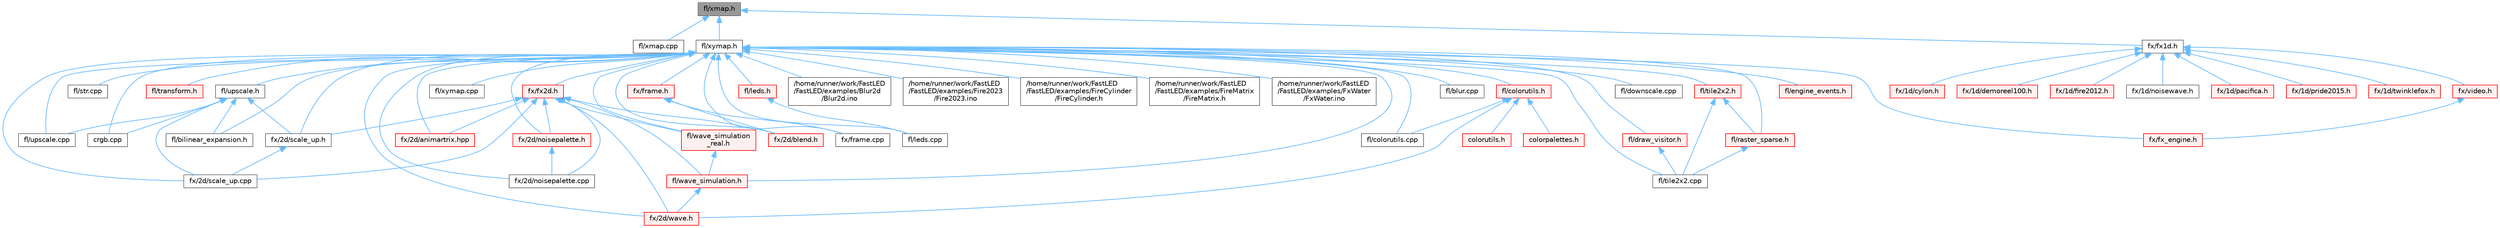 digraph "fl/xmap.h"
{
 // INTERACTIVE_SVG=YES
 // LATEX_PDF_SIZE
  bgcolor="transparent";
  edge [fontname=Helvetica,fontsize=10,labelfontname=Helvetica,labelfontsize=10];
  node [fontname=Helvetica,fontsize=10,shape=box,height=0.2,width=0.4];
  Node1 [id="Node000001",label="fl/xmap.h",height=0.2,width=0.4,color="gray40", fillcolor="grey60", style="filled", fontcolor="black",tooltip=" "];
  Node1 -> Node2 [id="edge1_Node000001_Node000002",dir="back",color="steelblue1",style="solid",tooltip=" "];
  Node2 [id="Node000002",label="fl/xmap.cpp",height=0.2,width=0.4,color="grey40", fillcolor="white", style="filled",URL="$db/db8/xmap_8cpp.html",tooltip=" "];
  Node1 -> Node3 [id="edge2_Node000001_Node000003",dir="back",color="steelblue1",style="solid",tooltip=" "];
  Node3 [id="Node000003",label="fl/xymap.h",height=0.2,width=0.4,color="grey40", fillcolor="white", style="filled",URL="$da/d61/xymap_8h.html",tooltip=" "];
  Node3 -> Node4 [id="edge3_Node000003_Node000004",dir="back",color="steelblue1",style="solid",tooltip=" "];
  Node4 [id="Node000004",label="/home/runner/work/FastLED\l/FastLED/examples/Blur2d\l/Blur2d.ino",height=0.2,width=0.4,color="grey40", fillcolor="white", style="filled",URL="$df/d42/_blur2d_8ino.html",tooltip=" "];
  Node3 -> Node5 [id="edge4_Node000003_Node000005",dir="back",color="steelblue1",style="solid",tooltip=" "];
  Node5 [id="Node000005",label="/home/runner/work/FastLED\l/FastLED/examples/Fire2023\l/Fire2023.ino",height=0.2,width=0.4,color="grey40", fillcolor="white", style="filled",URL="$d8/d2c/_fire2023_8ino.html",tooltip=" "];
  Node3 -> Node6 [id="edge5_Node000003_Node000006",dir="back",color="steelblue1",style="solid",tooltip=" "];
  Node6 [id="Node000006",label="/home/runner/work/FastLED\l/FastLED/examples/FireCylinder\l/FireCylinder.h",height=0.2,width=0.4,color="grey40", fillcolor="white", style="filled",URL="$d8/dd0/_fire_cylinder_8h.html",tooltip=" "];
  Node3 -> Node7 [id="edge6_Node000003_Node000007",dir="back",color="steelblue1",style="solid",tooltip=" "];
  Node7 [id="Node000007",label="/home/runner/work/FastLED\l/FastLED/examples/FireMatrix\l/FireMatrix.h",height=0.2,width=0.4,color="grey40", fillcolor="white", style="filled",URL="$d5/d88/_fire_matrix_8h.html",tooltip=" "];
  Node3 -> Node8 [id="edge7_Node000003_Node000008",dir="back",color="steelblue1",style="solid",tooltip=" "];
  Node8 [id="Node000008",label="/home/runner/work/FastLED\l/FastLED/examples/FxWater\l/FxWater.ino",height=0.2,width=0.4,color="grey40", fillcolor="white", style="filled",URL="$dd/d61/_fx_water_8ino.html",tooltip=" "];
  Node3 -> Node9 [id="edge8_Node000003_Node000009",dir="back",color="steelblue1",style="solid",tooltip=" "];
  Node9 [id="Node000009",label="crgb.cpp",height=0.2,width=0.4,color="grey40", fillcolor="white", style="filled",URL="$d0/de3/crgb_8cpp.html",tooltip="Utility functions for the red, green, and blue (RGB) pixel struct."];
  Node3 -> Node10 [id="edge9_Node000003_Node000010",dir="back",color="steelblue1",style="solid",tooltip=" "];
  Node10 [id="Node000010",label="fl/bilinear_expansion.h",height=0.2,width=0.4,color="grey40", fillcolor="white", style="filled",URL="$da/d34/bilinear__expansion_8h.html",tooltip="Demonstrates how to mix noise generation with color palettes on a 2D LED matrix."];
  Node3 -> Node11 [id="edge10_Node000003_Node000011",dir="back",color="steelblue1",style="solid",tooltip=" "];
  Node11 [id="Node000011",label="fl/blur.cpp",height=0.2,width=0.4,color="grey40", fillcolor="white", style="filled",URL="$de/dc8/blur_8cpp.html",tooltip=" "];
  Node3 -> Node12 [id="edge11_Node000003_Node000012",dir="back",color="steelblue1",style="solid",tooltip=" "];
  Node12 [id="Node000012",label="fl/colorutils.cpp",height=0.2,width=0.4,color="grey40", fillcolor="white", style="filled",URL="$da/d2d/colorutils_8cpp.html",tooltip="Misc utility functions for palettes, blending, and more."];
  Node3 -> Node13 [id="edge12_Node000003_Node000013",dir="back",color="steelblue1",style="solid",tooltip=" "];
  Node13 [id="Node000013",label="fl/colorutils.h",height=0.2,width=0.4,color="red", fillcolor="#FFF0F0", style="filled",URL="$d7/df9/fl_2colorutils_8h.html",tooltip="Utility functions for color fill, palettes, blending, and more."];
  Node13 -> Node14 [id="edge13_Node000013_Node000014",dir="back",color="steelblue1",style="solid",tooltip=" "];
  Node14 [id="Node000014",label="colorpalettes.h",height=0.2,width=0.4,color="red", fillcolor="#FFF0F0", style="filled",URL="$dc/dcc/colorpalettes_8h.html",tooltip="Declarations for the predefined color palettes supplied by FastLED."];
  Node13 -> Node155 [id="edge14_Node000013_Node000155",dir="back",color="steelblue1",style="solid",tooltip=" "];
  Node155 [id="Node000155",label="colorutils.h",height=0.2,width=0.4,color="red", fillcolor="#FFF0F0", style="filled",URL="$d1/dfb/colorutils_8h.html",tooltip=" "];
  Node13 -> Node12 [id="edge15_Node000013_Node000012",dir="back",color="steelblue1",style="solid",tooltip=" "];
  Node13 -> Node147 [id="edge16_Node000013_Node000147",dir="back",color="steelblue1",style="solid",tooltip=" "];
  Node147 [id="Node000147",label="fx/2d/wave.h",height=0.2,width=0.4,color="red", fillcolor="#FFF0F0", style="filled",URL="$de/de9/src_2fx_22d_2wave_8h.html",tooltip=" "];
  Node3 -> Node162 [id="edge17_Node000003_Node000162",dir="back",color="steelblue1",style="solid",tooltip=" "];
  Node162 [id="Node000162",label="fl/downscale.cpp",height=0.2,width=0.4,color="grey40", fillcolor="white", style="filled",URL="$d8/df9/downscale_8cpp.html",tooltip=" "];
  Node3 -> Node158 [id="edge18_Node000003_Node000158",dir="back",color="steelblue1",style="solid",tooltip=" "];
  Node158 [id="Node000158",label="fl/draw_visitor.h",height=0.2,width=0.4,color="red", fillcolor="#FFF0F0", style="filled",URL="$d0/d4f/draw__visitor_8h.html",tooltip=" "];
  Node158 -> Node160 [id="edge19_Node000158_Node000160",dir="back",color="steelblue1",style="solid",tooltip=" "];
  Node160 [id="Node000160",label="fl/tile2x2.cpp",height=0.2,width=0.4,color="grey40", fillcolor="white", style="filled",URL="$db/d15/tile2x2_8cpp.html",tooltip=" "];
  Node3 -> Node163 [id="edge20_Node000003_Node000163",dir="back",color="steelblue1",style="solid",tooltip=" "];
  Node163 [id="Node000163",label="fl/engine_events.h",height=0.2,width=0.4,color="red", fillcolor="#FFF0F0", style="filled",URL="$db/dc0/engine__events_8h.html",tooltip=" "];
  Node3 -> Node174 [id="edge21_Node000003_Node000174",dir="back",color="steelblue1",style="solid",tooltip=" "];
  Node174 [id="Node000174",label="fl/leds.cpp",height=0.2,width=0.4,color="grey40", fillcolor="white", style="filled",URL="$d6/d78/leds_8cpp.html",tooltip=" "];
  Node3 -> Node175 [id="edge22_Node000003_Node000175",dir="back",color="steelblue1",style="solid",tooltip=" "];
  Node175 [id="Node000175",label="fl/leds.h",height=0.2,width=0.4,color="red", fillcolor="#FFF0F0", style="filled",URL="$da/d78/leds_8h.html",tooltip=" "];
  Node175 -> Node174 [id="edge23_Node000175_Node000174",dir="back",color="steelblue1",style="solid",tooltip=" "];
  Node3 -> Node183 [id="edge24_Node000003_Node000183",dir="back",color="steelblue1",style="solid",tooltip=" "];
  Node183 [id="Node000183",label="fl/raster_sparse.h",height=0.2,width=0.4,color="red", fillcolor="#FFF0F0", style="filled",URL="$d4/df9/raster__sparse_8h.html",tooltip=" "];
  Node183 -> Node160 [id="edge25_Node000183_Node000160",dir="back",color="steelblue1",style="solid",tooltip=" "];
  Node3 -> Node186 [id="edge26_Node000003_Node000186",dir="back",color="steelblue1",style="solid",tooltip=" "];
  Node186 [id="Node000186",label="fl/str.cpp",height=0.2,width=0.4,color="grey40", fillcolor="white", style="filled",URL="$d1/d1f/str_8cpp.html",tooltip=" "];
  Node3 -> Node160 [id="edge27_Node000003_Node000160",dir="back",color="steelblue1",style="solid",tooltip=" "];
  Node3 -> Node187 [id="edge28_Node000003_Node000187",dir="back",color="steelblue1",style="solid",tooltip=" "];
  Node187 [id="Node000187",label="fl/tile2x2.h",height=0.2,width=0.4,color="red", fillcolor="#FFF0F0", style="filled",URL="$d2/db4/tile2x2_8h.html",tooltip=" "];
  Node187 -> Node183 [id="edge29_Node000187_Node000183",dir="back",color="steelblue1",style="solid",tooltip=" "];
  Node187 -> Node160 [id="edge30_Node000187_Node000160",dir="back",color="steelblue1",style="solid",tooltip=" "];
  Node3 -> Node195 [id="edge31_Node000003_Node000195",dir="back",color="steelblue1",style="solid",tooltip=" "];
  Node195 [id="Node000195",label="fl/transform.h",height=0.2,width=0.4,color="red", fillcolor="#FFF0F0", style="filled",URL="$d2/d80/transform_8h.html",tooltip=" "];
  Node3 -> Node197 [id="edge32_Node000003_Node000197",dir="back",color="steelblue1",style="solid",tooltip=" "];
  Node197 [id="Node000197",label="fl/upscale.cpp",height=0.2,width=0.4,color="grey40", fillcolor="white", style="filled",URL="$d0/d4f/upscale_8cpp.html",tooltip=" "];
  Node3 -> Node198 [id="edge33_Node000003_Node000198",dir="back",color="steelblue1",style="solid",tooltip=" "];
  Node198 [id="Node000198",label="fl/upscale.h",height=0.2,width=0.4,color="grey40", fillcolor="white", style="filled",URL="$d6/d0c/upscale_8h.html",tooltip=" "];
  Node198 -> Node9 [id="edge34_Node000198_Node000009",dir="back",color="steelblue1",style="solid",tooltip=" "];
  Node198 -> Node10 [id="edge35_Node000198_Node000010",dir="back",color="steelblue1",style="solid",tooltip=" "];
  Node198 -> Node197 [id="edge36_Node000198_Node000197",dir="back",color="steelblue1",style="solid",tooltip=" "];
  Node198 -> Node130 [id="edge37_Node000198_Node000130",dir="back",color="steelblue1",style="solid",tooltip=" "];
  Node130 [id="Node000130",label="fx/2d/scale_up.cpp",height=0.2,width=0.4,color="grey40", fillcolor="white", style="filled",URL="$dc/d8c/scale__up_8cpp.html",tooltip=" "];
  Node198 -> Node199 [id="edge38_Node000198_Node000199",dir="back",color="steelblue1",style="solid",tooltip=" "];
  Node199 [id="Node000199",label="fx/2d/scale_up.h",height=0.2,width=0.4,color="grey40", fillcolor="white", style="filled",URL="$d2/d74/scale__up_8h.html",tooltip="Expands a grid using bilinear interpolation and scaling up."];
  Node199 -> Node130 [id="edge39_Node000199_Node000130",dir="back",color="steelblue1",style="solid",tooltip=" "];
  Node3 -> Node200 [id="edge40_Node000003_Node000200",dir="back",color="steelblue1",style="solid",tooltip=" "];
  Node200 [id="Node000200",label="fl/wave_simulation.h",height=0.2,width=0.4,color="red", fillcolor="#FFF0F0", style="filled",URL="$dc/d36/wave__simulation_8h.html",tooltip=" "];
  Node200 -> Node147 [id="edge41_Node000200_Node000147",dir="back",color="steelblue1",style="solid",tooltip=" "];
  Node3 -> Node202 [id="edge42_Node000003_Node000202",dir="back",color="steelblue1",style="solid",tooltip=" "];
  Node202 [id="Node000202",label="fl/wave_simulation\l_real.h",height=0.2,width=0.4,color="red", fillcolor="#FFF0F0", style="filled",URL="$dd/d8e/wave__simulation__real_8h.html",tooltip=" "];
  Node202 -> Node200 [id="edge43_Node000202_Node000200",dir="back",color="steelblue1",style="solid",tooltip=" "];
  Node3 -> Node204 [id="edge44_Node000003_Node000204",dir="back",color="steelblue1",style="solid",tooltip=" "];
  Node204 [id="Node000204",label="fl/xymap.cpp",height=0.2,width=0.4,color="grey40", fillcolor="white", style="filled",URL="$d7/d09/xymap_8cpp.html",tooltip=" "];
  Node3 -> Node144 [id="edge45_Node000003_Node000144",dir="back",color="steelblue1",style="solid",tooltip=" "];
  Node144 [id="Node000144",label="fx/2d/animartrix.hpp",height=0.2,width=0.4,color="red", fillcolor="#FFF0F0", style="filled",URL="$d3/dc3/animartrix_8hpp.html",tooltip=" "];
  Node3 -> Node205 [id="edge46_Node000003_Node000205",dir="back",color="steelblue1",style="solid",tooltip=" "];
  Node205 [id="Node000205",label="fx/2d/blend.h",height=0.2,width=0.4,color="red", fillcolor="#FFF0F0", style="filled",URL="$d8/d4e/blend_8h.html",tooltip=" "];
  Node3 -> Node127 [id="edge47_Node000003_Node000127",dir="back",color="steelblue1",style="solid",tooltip=" "];
  Node127 [id="Node000127",label="fx/2d/noisepalette.cpp",height=0.2,width=0.4,color="grey40", fillcolor="white", style="filled",URL="$d6/d66/noisepalette_8cpp.html",tooltip=" "];
  Node3 -> Node128 [id="edge48_Node000003_Node000128",dir="back",color="steelblue1",style="solid",tooltip=" "];
  Node128 [id="Node000128",label="fx/2d/noisepalette.h",height=0.2,width=0.4,color="red", fillcolor="#FFF0F0", style="filled",URL="$d6/dc7/noisepalette_8h.html",tooltip="Demonstrates how to mix noise generation with color palettes on a 2D LED matrix."];
  Node128 -> Node127 [id="edge49_Node000128_Node000127",dir="back",color="steelblue1",style="solid",tooltip=" "];
  Node3 -> Node130 [id="edge50_Node000003_Node000130",dir="back",color="steelblue1",style="solid",tooltip=" "];
  Node3 -> Node199 [id="edge51_Node000003_Node000199",dir="back",color="steelblue1",style="solid",tooltip=" "];
  Node3 -> Node147 [id="edge52_Node000003_Node000147",dir="back",color="steelblue1",style="solid",tooltip=" "];
  Node3 -> Node206 [id="edge53_Node000003_Node000206",dir="back",color="steelblue1",style="solid",tooltip=" "];
  Node206 [id="Node000206",label="fx/frame.cpp",height=0.2,width=0.4,color="grey40", fillcolor="white", style="filled",URL="$da/d14/frame_8cpp.html",tooltip=" "];
  Node3 -> Node207 [id="edge54_Node000003_Node000207",dir="back",color="steelblue1",style="solid",tooltip=" "];
  Node207 [id="Node000207",label="fx/frame.h",height=0.2,width=0.4,color="red", fillcolor="#FFF0F0", style="filled",URL="$df/d7d/frame_8h.html",tooltip=" "];
  Node207 -> Node205 [id="edge55_Node000207_Node000205",dir="back",color="steelblue1",style="solid",tooltip=" "];
  Node207 -> Node206 [id="edge56_Node000207_Node000206",dir="back",color="steelblue1",style="solid",tooltip=" "];
  Node3 -> Node217 [id="edge57_Node000003_Node000217",dir="back",color="steelblue1",style="solid",tooltip=" "];
  Node217 [id="Node000217",label="fx/fx2d.h",height=0.2,width=0.4,color="red", fillcolor="#FFF0F0", style="filled",URL="$d9/d43/fx2d_8h.html",tooltip=" "];
  Node217 -> Node200 [id="edge58_Node000217_Node000200",dir="back",color="steelblue1",style="solid",tooltip=" "];
  Node217 -> Node202 [id="edge59_Node000217_Node000202",dir="back",color="steelblue1",style="solid",tooltip=" "];
  Node217 -> Node144 [id="edge60_Node000217_Node000144",dir="back",color="steelblue1",style="solid",tooltip=" "];
  Node217 -> Node205 [id="edge61_Node000217_Node000205",dir="back",color="steelblue1",style="solid",tooltip=" "];
  Node217 -> Node127 [id="edge62_Node000217_Node000127",dir="back",color="steelblue1",style="solid",tooltip=" "];
  Node217 -> Node128 [id="edge63_Node000217_Node000128",dir="back",color="steelblue1",style="solid",tooltip=" "];
  Node217 -> Node130 [id="edge64_Node000217_Node000130",dir="back",color="steelblue1",style="solid",tooltip=" "];
  Node217 -> Node199 [id="edge65_Node000217_Node000199",dir="back",color="steelblue1",style="solid",tooltip=" "];
  Node217 -> Node147 [id="edge66_Node000217_Node000147",dir="back",color="steelblue1",style="solid",tooltip=" "];
  Node3 -> Node169 [id="edge67_Node000003_Node000169",dir="back",color="steelblue1",style="solid",tooltip=" "];
  Node169 [id="Node000169",label="fx/fx_engine.h",height=0.2,width=0.4,color="red", fillcolor="#FFF0F0", style="filled",URL="$d9/d3c/fx__engine_8h.html",tooltip=" "];
  Node1 -> Node218 [id="edge68_Node000001_Node000218",dir="back",color="steelblue1",style="solid",tooltip=" "];
  Node218 [id="Node000218",label="fx/fx1d.h",height=0.2,width=0.4,color="grey40", fillcolor="white", style="filled",URL="$da/d81/fx1d_8h.html",tooltip=" "];
  Node218 -> Node120 [id="edge69_Node000218_Node000120",dir="back",color="steelblue1",style="solid",tooltip=" "];
  Node120 [id="Node000120",label="fx/1d/cylon.h",height=0.2,width=0.4,color="red", fillcolor="#FFF0F0", style="filled",URL="$db/d31/cylon_8h.html",tooltip=" "];
  Node218 -> Node121 [id="edge70_Node000218_Node000121",dir="back",color="steelblue1",style="solid",tooltip=" "];
  Node121 [id="Node000121",label="fx/1d/demoreel100.h",height=0.2,width=0.4,color="red", fillcolor="#FFF0F0", style="filled",URL="$d4/dc0/demoreel100_8h.html",tooltip=" "];
  Node218 -> Node122 [id="edge71_Node000218_Node000122",dir="back",color="steelblue1",style="solid",tooltip=" "];
  Node122 [id="Node000122",label="fx/1d/fire2012.h",height=0.2,width=0.4,color="red", fillcolor="#FFF0F0", style="filled",URL="$d5/dcb/fire2012_8h.html",tooltip=" "];
  Node218 -> Node123 [id="edge72_Node000218_Node000123",dir="back",color="steelblue1",style="solid",tooltip=" "];
  Node123 [id="Node000123",label="fx/1d/noisewave.h",height=0.2,width=0.4,color="grey40", fillcolor="white", style="filled",URL="$d9/d2c/noisewave_8h.html",tooltip=" "];
  Node218 -> Node124 [id="edge73_Node000218_Node000124",dir="back",color="steelblue1",style="solid",tooltip=" "];
  Node124 [id="Node000124",label="fx/1d/pacifica.h",height=0.2,width=0.4,color="red", fillcolor="#FFF0F0", style="filled",URL="$dc/d70/pacifica_8h.html",tooltip=" "];
  Node218 -> Node125 [id="edge74_Node000218_Node000125",dir="back",color="steelblue1",style="solid",tooltip=" "];
  Node125 [id="Node000125",label="fx/1d/pride2015.h",height=0.2,width=0.4,color="red", fillcolor="#FFF0F0", style="filled",URL="$d7/dc4/pride2015_8h.html",tooltip=" "];
  Node218 -> Node126 [id="edge75_Node000218_Node000126",dir="back",color="steelblue1",style="solid",tooltip=" "];
  Node126 [id="Node000126",label="fx/1d/twinklefox.h",height=0.2,width=0.4,color="red", fillcolor="#FFF0F0", style="filled",URL="$d1/df6/twinklefox_8h.html",tooltip=" "];
  Node218 -> Node219 [id="edge76_Node000218_Node000219",dir="back",color="steelblue1",style="solid",tooltip=" "];
  Node219 [id="Node000219",label="fx/video.h",height=0.2,width=0.4,color="red", fillcolor="#FFF0F0", style="filled",URL="$dd/d78/video_8h.html",tooltip=" "];
  Node219 -> Node169 [id="edge77_Node000219_Node000169",dir="back",color="steelblue1",style="solid",tooltip=" "];
}
